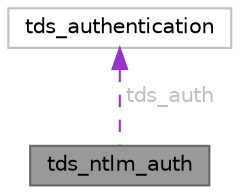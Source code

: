 digraph "tds_ntlm_auth"
{
 // LATEX_PDF_SIZE
  bgcolor="transparent";
  edge [fontname=Helvetica,fontsize=10,labelfontname=Helvetica,labelfontsize=10];
  node [fontname=Helvetica,fontsize=10,shape=box,height=0.2,width=0.4];
  Node1 [id="Node000001",label="tds_ntlm_auth",height=0.2,width=0.4,color="gray40", fillcolor="grey60", style="filled", fontcolor="black",tooltip=" "];
  Node2 -> Node1 [id="edge1_Node000001_Node000002",dir="back",color="darkorchid3",style="dashed",tooltip=" ",label=" tds_auth",fontcolor="grey" ];
  Node2 [id="Node000002",label="tds_authentication",height=0.2,width=0.4,color="grey75", fillcolor="white", style="filled",URL="$a01282.html",tooltip=" "];
}
